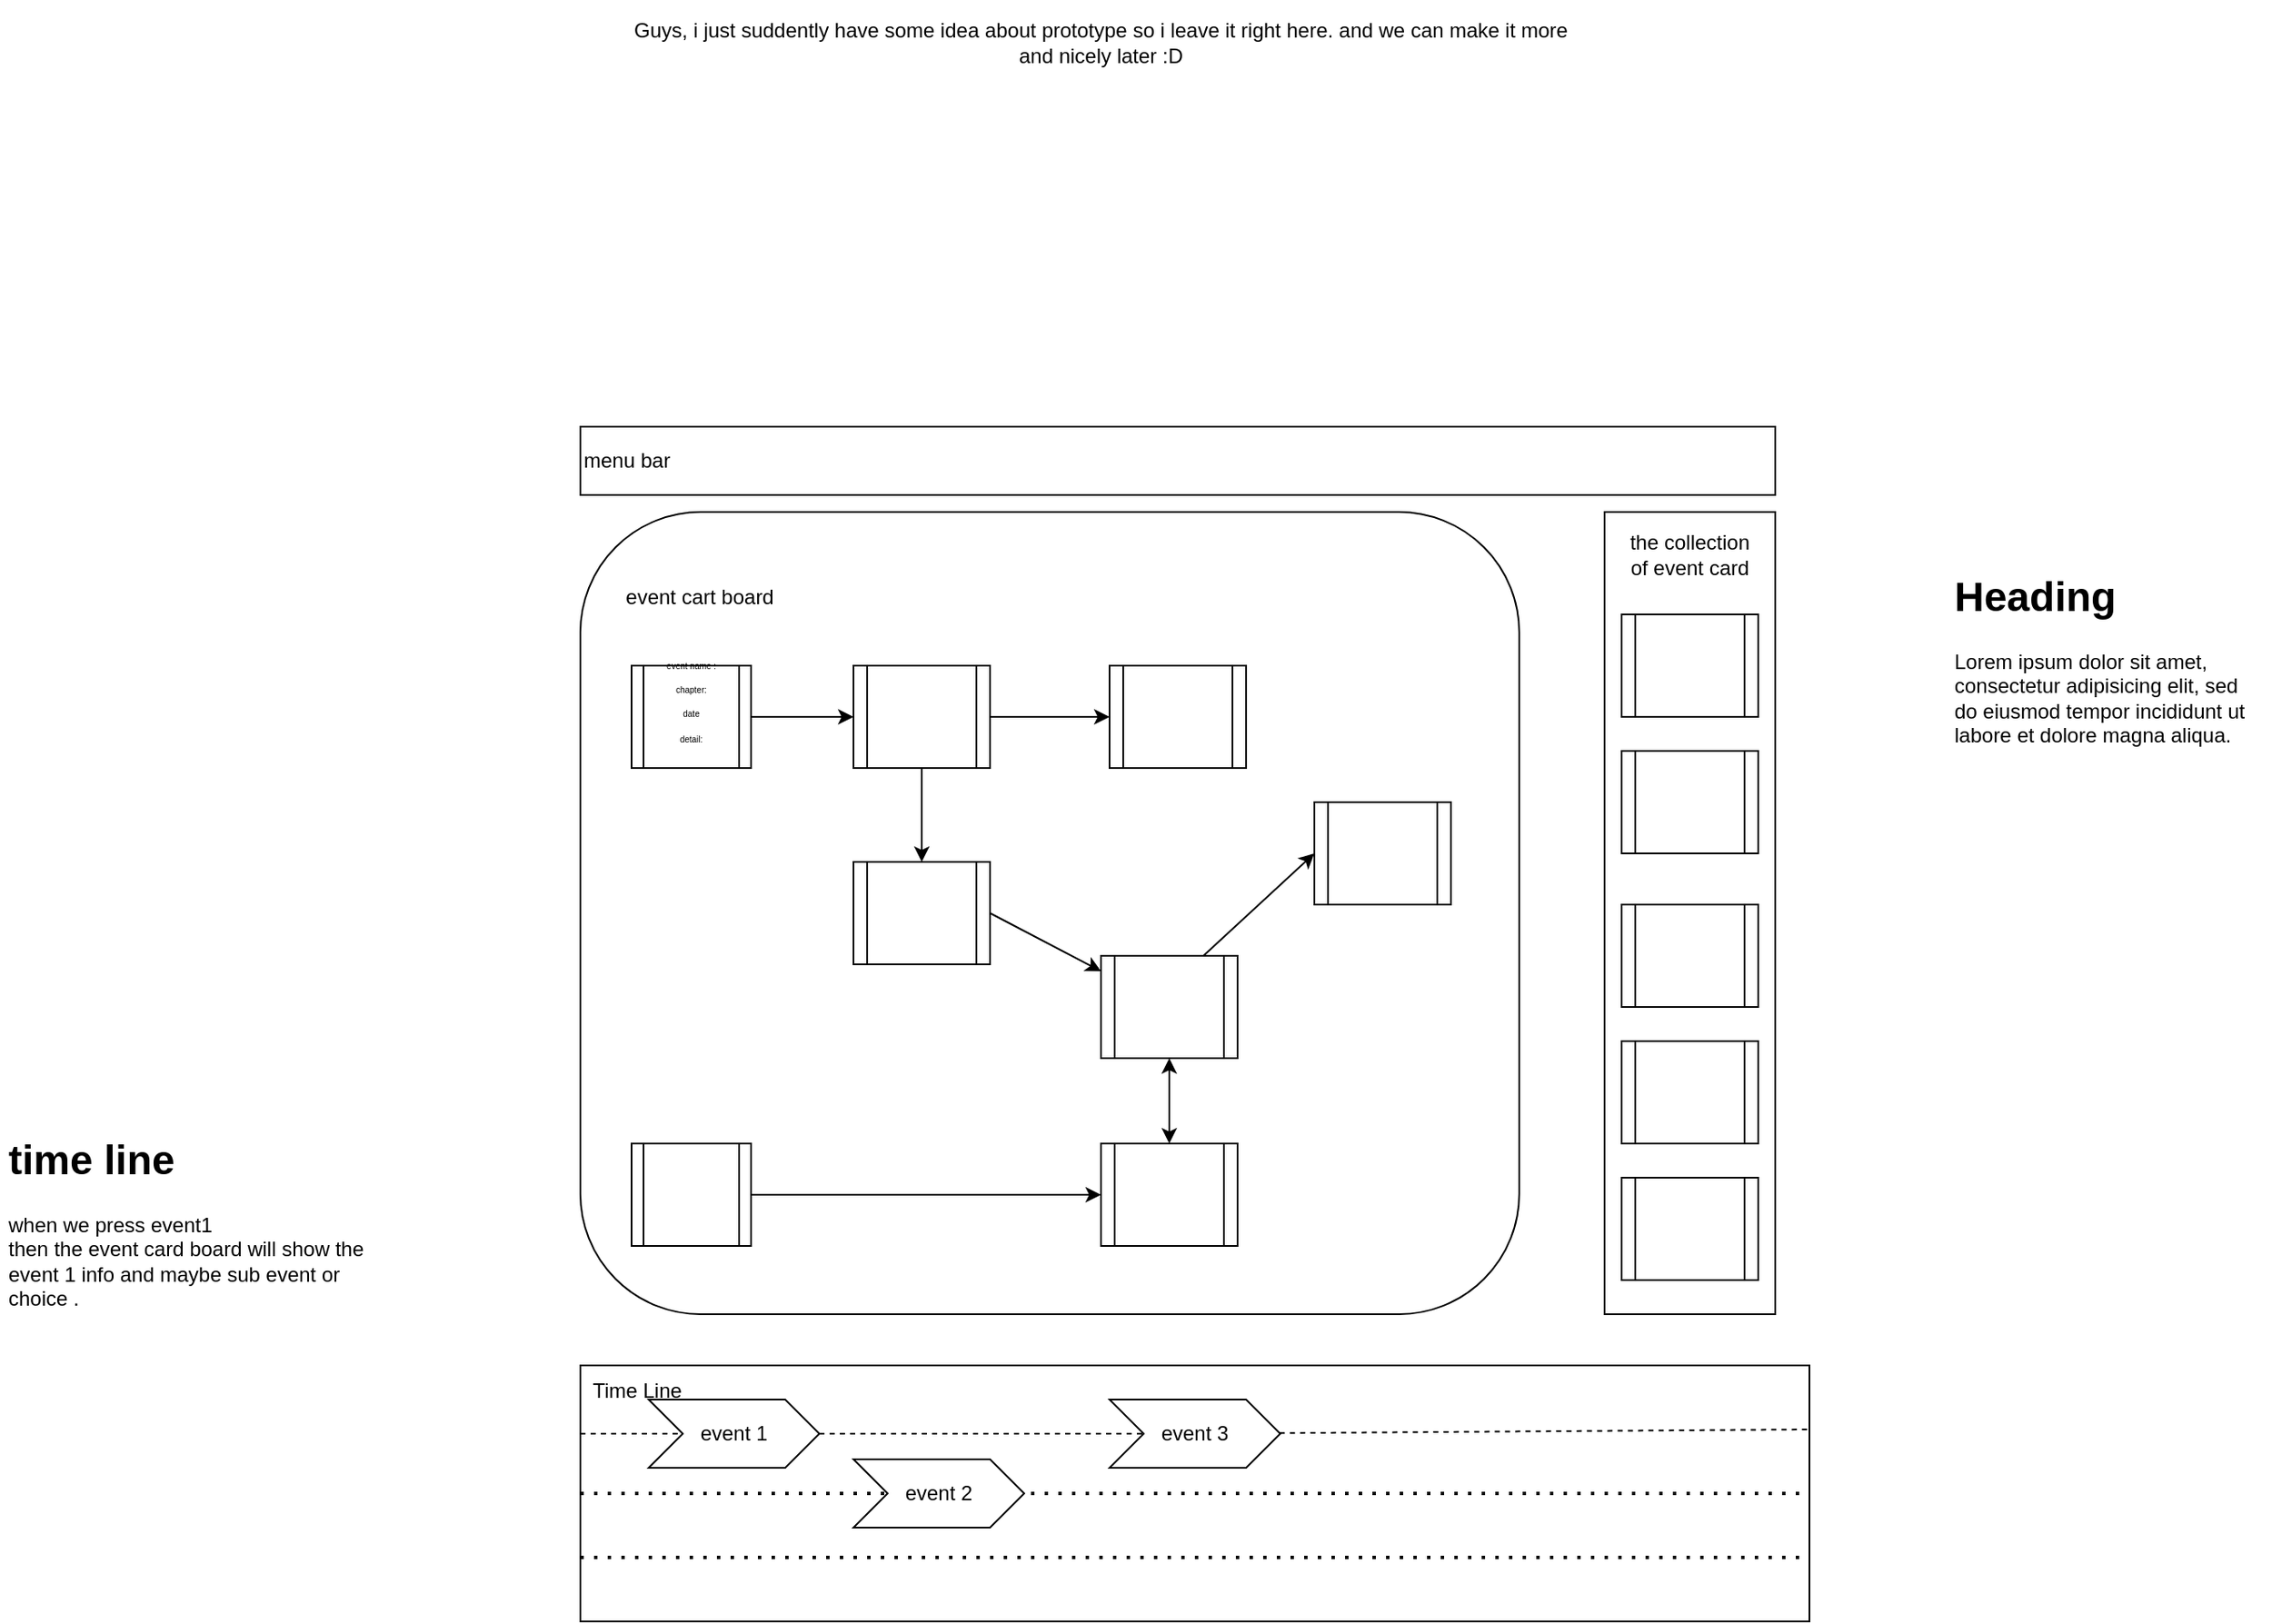 <mxfile version="14.6.6" type="embed"><diagram id="fh903vdHstOv7FZ_hmhA" name="Page-1"><mxGraphModel dx="2234" dy="737" grid="1" gridSize="10" guides="1" tooltips="1" connect="1" arrows="1" fold="1" page="1" pageScale="1" pageWidth="850" pageHeight="1100" math="0" shadow="0"><root><mxCell id="0"/><mxCell id="1" parent="0"/><mxCell id="2" value="" style="rounded=0;whiteSpace=wrap;html=1;" parent="1" vertex="1"><mxGeometry x="80" y="830" width="720" height="150" as="geometry"/></mxCell><mxCell id="4" value="" style="rounded=1;whiteSpace=wrap;html=1;" parent="1" vertex="1"><mxGeometry x="80" y="330" width="550" height="470" as="geometry"/></mxCell><mxCell id="5" value="" style="rounded=0;whiteSpace=wrap;html=1;" parent="1" vertex="1"><mxGeometry x="680" y="330" width="100" height="470" as="geometry"/></mxCell><mxCell id="6" value="Time Line&amp;nbsp;" style="text;html=1;strokeColor=none;fillColor=none;align=center;verticalAlign=middle;whiteSpace=wrap;rounded=0;" parent="1" vertex="1"><mxGeometry x="80" y="830" width="70" height="30" as="geometry"/></mxCell><mxCell id="7" value="event cart board" style="text;html=1;strokeColor=none;fillColor=none;align=center;verticalAlign=middle;whiteSpace=wrap;rounded=0;" parent="1" vertex="1"><mxGeometry x="100" y="370" width="100" height="20" as="geometry"/></mxCell><mxCell id="8" value="Guys, i just suddently have some idea about prototype so i leave it right here. and we can make it more and nicely later :D" style="text;html=1;strokeColor=none;fillColor=none;align=center;verticalAlign=middle;whiteSpace=wrap;rounded=0;" parent="1" vertex="1"><mxGeometry x="100" y="30" width="570" height="50" as="geometry"/></mxCell><mxCell id="9" value="" style="endArrow=none;dashed=1;html=1;entryX=1;entryY=0.25;entryDx=0;entryDy=0;startArrow=none;" parent="1" source="37" target="2" edge="1"><mxGeometry width="50" height="50" relative="1" as="geometry"><mxPoint x="123" y="867" as="sourcePoint"/><mxPoint x="510" y="950" as="targetPoint"/></mxGeometry></mxCell><mxCell id="10" value="" style="endArrow=none;dashed=1;html=1;dashPattern=1 3;strokeWidth=2;exitX=0;exitY=0.5;exitDx=0;exitDy=0;entryX=1;entryY=0.5;entryDx=0;entryDy=0;" parent="1" source="2" target="2" edge="1"><mxGeometry width="50" height="50" relative="1" as="geometry"><mxPoint x="460" y="1000" as="sourcePoint"/><mxPoint x="510" y="950" as="targetPoint"/></mxGeometry></mxCell><mxCell id="11" value="" style="endArrow=none;dashed=1;html=1;dashPattern=1 3;strokeWidth=2;exitX=0;exitY=0.75;exitDx=0;exitDy=0;entryX=1;entryY=0.75;entryDx=0;entryDy=0;" parent="1" source="2" target="2" edge="1"><mxGeometry width="50" height="50" relative="1" as="geometry"><mxPoint x="460" y="1000" as="sourcePoint"/><mxPoint x="510" y="950" as="targetPoint"/></mxGeometry></mxCell><mxCell id="12" value="" style="shape=process;whiteSpace=wrap;html=1;backgroundOutline=1;" parent="1" vertex="1"><mxGeometry x="110" y="420" width="70" height="60" as="geometry"/></mxCell><mxCell id="13" value="" style="shape=process;whiteSpace=wrap;html=1;backgroundOutline=1;" parent="1" vertex="1"><mxGeometry x="390" y="420" width="80" height="60" as="geometry"/></mxCell><mxCell id="14" value="the collection of event card&lt;br&gt;" style="text;html=1;strokeColor=none;fillColor=none;align=center;verticalAlign=middle;whiteSpace=wrap;rounded=0;" parent="1" vertex="1"><mxGeometry x="690" y="340" width="80" height="30" as="geometry"/></mxCell><mxCell id="15" value="" style="shape=process;whiteSpace=wrap;html=1;backgroundOutline=1;" parent="1" vertex="1"><mxGeometry x="385" y="590" width="80" height="60" as="geometry"/></mxCell><mxCell id="16" value="" style="shape=process;whiteSpace=wrap;html=1;backgroundOutline=1;" parent="1" vertex="1"><mxGeometry x="240" y="535" width="80" height="60" as="geometry"/></mxCell><mxCell id="17" value="" style="shape=process;whiteSpace=wrap;html=1;backgroundOutline=1;" parent="1" vertex="1"><mxGeometry x="240" y="420" width="80" height="60" as="geometry"/></mxCell><mxCell id="18" value="" style="shape=process;whiteSpace=wrap;html=1;backgroundOutline=1;" parent="1" vertex="1"><mxGeometry x="690" y="470" width="80" height="60" as="geometry"/></mxCell><mxCell id="19" value="" style="shape=process;whiteSpace=wrap;html=1;backgroundOutline=1;" parent="1" vertex="1"><mxGeometry x="690" y="560" width="80" height="60" as="geometry"/></mxCell><mxCell id="20" value="" style="shape=process;whiteSpace=wrap;html=1;backgroundOutline=1;" parent="1" vertex="1"><mxGeometry x="690" y="640" width="80" height="60" as="geometry"/></mxCell><mxCell id="21" value="" style="shape=process;whiteSpace=wrap;html=1;backgroundOutline=1;" parent="1" vertex="1"><mxGeometry x="690" y="720" width="80" height="60" as="geometry"/></mxCell><mxCell id="22" value="" style="endArrow=classic;html=1;exitX=1;exitY=0.5;exitDx=0;exitDy=0;entryX=0;entryY=0.5;entryDx=0;entryDy=0;" parent="1" source="12" target="17" edge="1"><mxGeometry width="50" height="50" relative="1" as="geometry"><mxPoint x="460" y="580" as="sourcePoint"/><mxPoint x="510" y="530" as="targetPoint"/></mxGeometry></mxCell><mxCell id="23" value="" style="endArrow=classic;html=1;exitX=0.5;exitY=1;exitDx=0;exitDy=0;entryX=0.5;entryY=0;entryDx=0;entryDy=0;" parent="1" source="17" target="16" edge="1"><mxGeometry width="50" height="50" relative="1" as="geometry"><mxPoint x="190" y="460" as="sourcePoint"/><mxPoint x="250" y="460" as="targetPoint"/></mxGeometry></mxCell><mxCell id="24" value="" style="endArrow=classic;html=1;exitX=1;exitY=0.5;exitDx=0;exitDy=0;" parent="1" source="16" target="15" edge="1"><mxGeometry width="50" height="50" relative="1" as="geometry"><mxPoint x="200" y="470" as="sourcePoint"/><mxPoint x="260" y="470" as="targetPoint"/></mxGeometry></mxCell><mxCell id="25" value="" style="endArrow=classic;html=1;exitX=1;exitY=0.5;exitDx=0;exitDy=0;entryX=0;entryY=0.5;entryDx=0;entryDy=0;" parent="1" source="17" target="13" edge="1"><mxGeometry width="50" height="50" relative="1" as="geometry"><mxPoint x="210" y="480" as="sourcePoint"/><mxPoint x="270" y="480" as="targetPoint"/></mxGeometry></mxCell><mxCell id="26" value="" style="shape=process;whiteSpace=wrap;html=1;backgroundOutline=1;" parent="1" vertex="1"><mxGeometry x="510" y="500" width="80" height="60" as="geometry"/></mxCell><mxCell id="27" value="" style="endArrow=classic;html=1;exitX=0.75;exitY=0;exitDx=0;exitDy=0;" parent="1" source="15" edge="1"><mxGeometry width="50" height="50" relative="1" as="geometry"><mxPoint x="460" y="580" as="sourcePoint"/><mxPoint x="510" y="530" as="targetPoint"/></mxGeometry></mxCell><mxCell id="28" value="" style="endArrow=classic;startArrow=classic;html=1;exitX=0.5;exitY=1;exitDx=0;exitDy=0;entryX=0.5;entryY=0;entryDx=0;entryDy=0;" parent="1" source="15" target="29" edge="1"><mxGeometry width="50" height="50" relative="1" as="geometry"><mxPoint x="460" y="580" as="sourcePoint"/><mxPoint x="650" y="660" as="targetPoint"/><Array as="points"/></mxGeometry></mxCell><mxCell id="29" value="" style="shape=process;whiteSpace=wrap;html=1;backgroundOutline=1;" parent="1" vertex="1"><mxGeometry x="385" y="700" width="80" height="60" as="geometry"/></mxCell><mxCell id="30" value="" style="shape=process;whiteSpace=wrap;html=1;backgroundOutline=1;" parent="1" vertex="1"><mxGeometry x="110" y="700" width="70" height="60" as="geometry"/></mxCell><mxCell id="31" value="" style="endArrow=classic;html=1;exitX=1;exitY=0.5;exitDx=0;exitDy=0;entryX=0;entryY=0.5;entryDx=0;entryDy=0;" parent="1" source="30" target="29" edge="1"><mxGeometry width="50" height="50" relative="1" as="geometry"><mxPoint x="330" y="575" as="sourcePoint"/><mxPoint x="395" y="609.048" as="targetPoint"/><Array as="points"><mxPoint x="330" y="730"/></Array></mxGeometry></mxCell><mxCell id="32" value="" style="shape=process;whiteSpace=wrap;html=1;backgroundOutline=1;" parent="1" vertex="1"><mxGeometry x="690" y="390" width="80" height="60" as="geometry"/></mxCell><mxCell id="34" value="&lt;font style=&quot;line-height: 50%&quot;&gt;&lt;span style=&quot;font-size: 5px&quot;&gt;event name :&lt;/span&gt;&lt;br&gt;&lt;span style=&quot;font-size: 5px&quot;&gt;chapter:&lt;/span&gt;&lt;br&gt;&lt;span style=&quot;font-size: 5px&quot;&gt;date&lt;/span&gt;&lt;br&gt;&lt;span style=&quot;font-size: 5px&quot;&gt;detail:&lt;br&gt;&lt;/span&gt;&lt;br&gt;&lt;div&gt;&lt;span style=&quot;font-size: 5px&quot;&gt;&lt;br&gt;&lt;/span&gt;&lt;/div&gt;&lt;/font&gt;" style="text;html=1;strokeColor=none;fillColor=none;align=center;verticalAlign=middle;whiteSpace=wrap;rounded=0;labelPosition=center;verticalLabelPosition=middle;spacing=0;" parent="1" vertex="1"><mxGeometry x="120" y="420" width="50" height="60" as="geometry"/></mxCell><mxCell id="35" value="event 1" style="shape=step;perimeter=stepPerimeter;whiteSpace=wrap;html=1;fixedSize=1;align=center;" parent="1" vertex="1"><mxGeometry x="120" y="850" width="100" height="40" as="geometry"/></mxCell><mxCell id="36" value="" style="endArrow=none;dashed=1;html=1;entryX=0;entryY=0.5;entryDx=0;entryDy=0;" parent="1" target="35" edge="1"><mxGeometry width="50" height="50" relative="1" as="geometry"><mxPoint x="80" y="870" as="sourcePoint"/><mxPoint x="800" y="867.5" as="targetPoint"/></mxGeometry></mxCell><mxCell id="38" value="event 2" style="shape=step;perimeter=stepPerimeter;whiteSpace=wrap;html=1;fixedSize=1;align=center;" parent="1" vertex="1"><mxGeometry x="240" y="885" width="100" height="40" as="geometry"/></mxCell><mxCell id="37" value="event 3" style="shape=step;perimeter=stepPerimeter;whiteSpace=wrap;html=1;fixedSize=1;align=center;" parent="1" vertex="1"><mxGeometry x="390" y="850" width="100" height="40" as="geometry"/></mxCell><mxCell id="39" value="" style="endArrow=none;dashed=1;html=1;startArrow=none;" parent="1" source="35" target="37" edge="1"><mxGeometry width="50" height="50" relative="1" as="geometry"><mxPoint x="219.802" y="869.802" as="sourcePoint"/><mxPoint x="800" y="867.5" as="targetPoint"/></mxGeometry></mxCell><mxCell id="40" value="menu bar&amp;nbsp;" style="rounded=0;whiteSpace=wrap;html=1;align=left;" parent="1" vertex="1"><mxGeometry x="80" y="280" width="700" height="40" as="geometry"/></mxCell><mxCell id="41" value="&lt;h1&gt;time line&lt;/h1&gt;&lt;div&gt;when we press event1&amp;nbsp;&lt;/div&gt;&lt;div&gt;then the event card board will show the event 1 info and maybe sub event or choice .&amp;nbsp;&lt;/div&gt;" style="text;html=1;strokeColor=none;fillColor=none;spacing=5;spacingTop=-20;whiteSpace=wrap;overflow=hidden;rounded=0;" vertex="1" parent="1"><mxGeometry x="-260" y="690" width="240" height="240" as="geometry"/></mxCell><mxCell id="43" value="&lt;h1&gt;Heading&lt;/h1&gt;&lt;p&gt;Lorem ipsum dolor sit amet, consectetur adipisicing elit, sed do eiusmod tempor incididunt ut labore et dolore magna aliqua.&lt;/p&gt;" style="text;html=1;strokeColor=none;fillColor=none;spacing=5;spacingTop=-20;whiteSpace=wrap;overflow=hidden;rounded=0;" vertex="1" parent="1"><mxGeometry x="880" y="360" width="190" height="120" as="geometry"/></mxCell></root></mxGraphModel></diagram></mxfile>